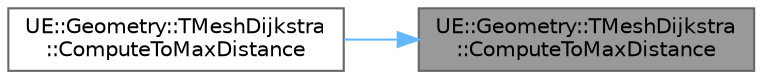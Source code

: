 digraph "UE::Geometry::TMeshDijkstra::ComputeToMaxDistance"
{
 // INTERACTIVE_SVG=YES
 // LATEX_PDF_SIZE
  bgcolor="transparent";
  edge [fontname=Helvetica,fontsize=10,labelfontname=Helvetica,labelfontsize=10];
  node [fontname=Helvetica,fontsize=10,shape=box,height=0.2,width=0.4];
  rankdir="RL";
  Node1 [id="Node000001",label="UE::Geometry::TMeshDijkstra\l::ComputeToMaxDistance",height=0.2,width=0.4,color="gray40", fillcolor="grey60", style="filled", fontcolor="black",tooltip="Computes graph distances outwards from seed points to all points that are less/equal to ComputeToMaxD..."];
  Node1 -> Node2 [id="edge1_Node000001_Node000002",dir="back",color="steelblue1",style="solid",tooltip=" "];
  Node2 [id="Node000002",label="UE::Geometry::TMeshDijkstra\l::ComputeToMaxDistance",height=0.2,width=0.4,color="grey40", fillcolor="white", style="filled",URL="$d0/d1d/classUE_1_1Geometry_1_1TMeshDijkstra.html#ad0dc5e1ce156bef6ee1193e766013a19",tooltip="Computes graph distances outwards from seed points to all points that are less/equal to ComputeToMaxD..."];
}
